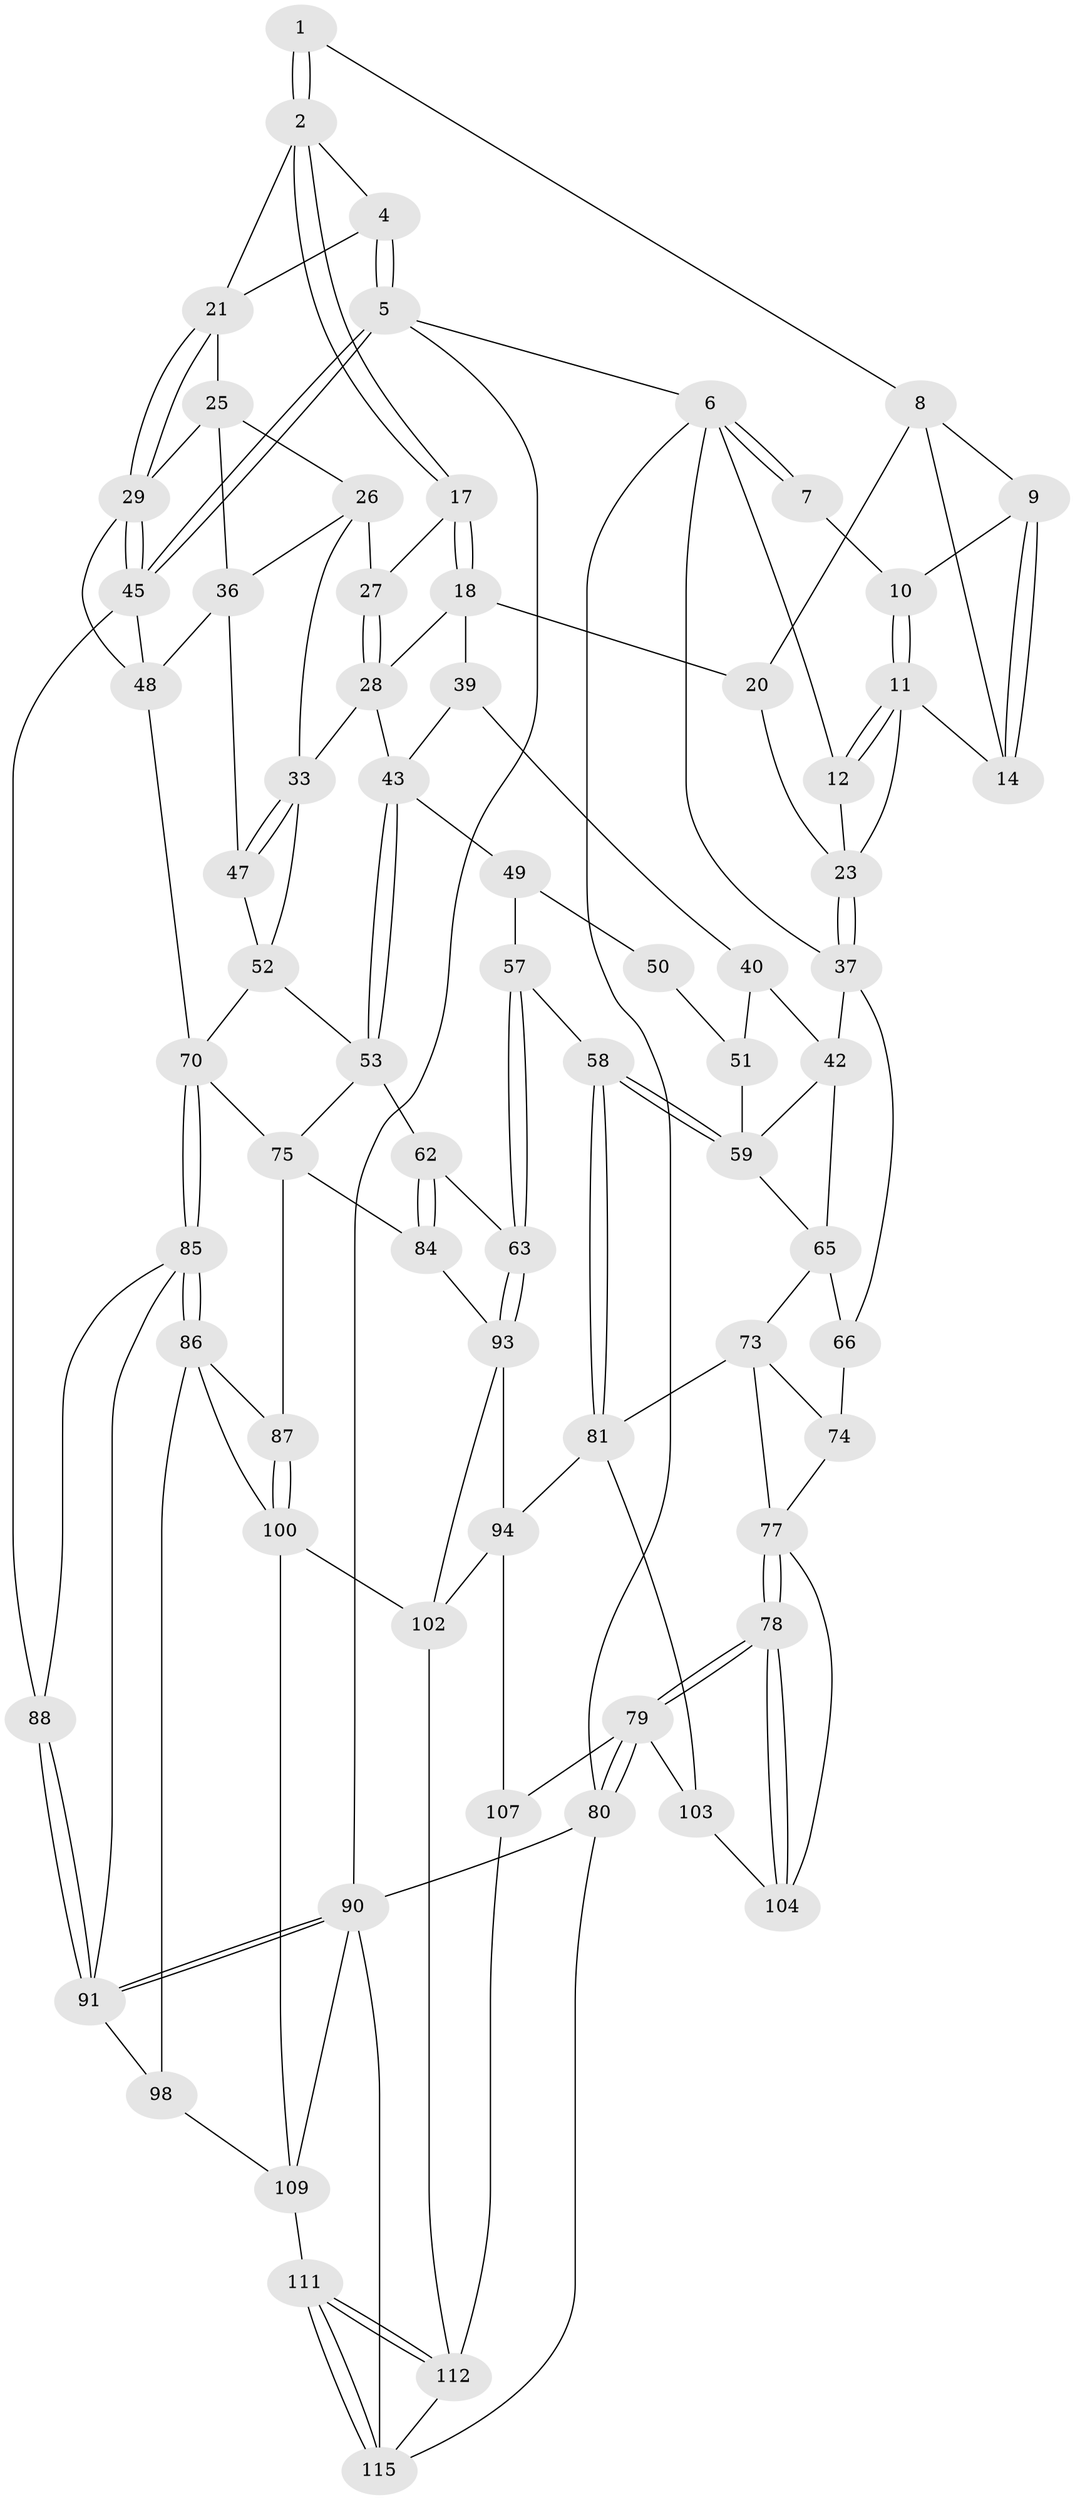// Generated by graph-tools (version 1.1) at 2025/52/02/27/25 19:52:41]
// undirected, 72 vertices, 159 edges
graph export_dot {
graph [start="1"]
  node [color=gray90,style=filled];
  1 [pos="+0.1789632074168843+0"];
  2 [pos="+0.4742124472303727+0",super="+3"];
  4 [pos="+0.9295438333322996+0"];
  5 [pos="+1+0"];
  6 [pos="+0+0",super="+13"];
  7 [pos="+0+0"];
  8 [pos="+0.1548327450983853+0",super="+16"];
  9 [pos="+0.04851342481925695+0.04007202520090748"];
  10 [pos="+0.04848090528770444+0.04007501207906929"];
  11 [pos="+0.009194730177424105+0.0827230827085013",super="+15"];
  12 [pos="+0+0.14843893402704242"];
  14 [pos="+0.1137832954100823+0.06566557703787487"];
  17 [pos="+0.47227642419834914+0"];
  18 [pos="+0.3958120556237081+0.11618689615536416",super="+19"];
  20 [pos="+0.2625191292900842+0.1663235480286493"];
  21 [pos="+0.9698133044930847+0.19685649089308702",super="+22"];
  23 [pos="+0.1661255065560043+0.19539152933855938",super="+24"];
  25 [pos="+0.760655130299974+0.14261816969732402",super="+31"];
  26 [pos="+0.7051487465354165+0.17608175583389737",super="+32"];
  27 [pos="+0.639362211917263+0.15268690197097537"];
  28 [pos="+0.4924186483684627+0.200869312884188",super="+35"];
  29 [pos="+1+0.24535469049775538",super="+30"];
  33 [pos="+0.6625981878072789+0.27296713376780113",super="+34"];
  36 [pos="+0.7673269064685708+0.29820797161900753",super="+46"];
  37 [pos="+0.09948226164335966+0.2788359583858862",super="+38"];
  39 [pos="+0.3229432331546196+0.23893002032039587"];
  40 [pos="+0.30685017236593054+0.29136850381807455",super="+41"];
  42 [pos="+0.10860640677518522+0.3005370392015881",super="+64"];
  43 [pos="+0.4749112486278484+0.3402187503405954",super="+44"];
  45 [pos="+1+0.2935547579061204",super="+68"];
  47 [pos="+0.7567142665971003+0.37705822266246664"];
  48 [pos="+0.8199661236767471+0.36681673912620777",super="+69"];
  49 [pos="+0.3964236546645222+0.364609916681865",super="+56"];
  50 [pos="+0.30971316378857244+0.33056226581966686"];
  51 [pos="+0.302353499258576+0.3163770767777928",super="+55"];
  52 [pos="+0.6069558135872903+0.3670601495885244",super="+54"];
  53 [pos="+0.5168669353336548+0.4138062100287265",super="+61"];
  57 [pos="+0.3541463048846991+0.5179861114115208"];
  58 [pos="+0.28902202912319425+0.5249427362589608"];
  59 [pos="+0.20262545049612402+0.45787080890860443",super="+60"];
  62 [pos="+0.4199085229722669+0.5216249847061778"];
  63 [pos="+0.37840742691274165+0.5277968963543735"];
  65 [pos="+0.043691335064762006+0.43321246415906134",super="+72"];
  66 [pos="+0.022578792625073223+0.4365673363487176",super="+67"];
  70 [pos="+0.8151329375777975+0.5653913910520687",super="+71"];
  73 [pos="+0.0732499533072779+0.5680794273091672",super="+82"];
  74 [pos="+0.035004509841142645+0.5626566620363884",super="+76"];
  75 [pos="+0.6071893340215452+0.5306603479506343",super="+83"];
  77 [pos="+0+0.6923709124455707",super="+92"];
  78 [pos="+0+1"];
  79 [pos="+0+1",super="+108"];
  80 [pos="+0+1"];
  81 [pos="+0.17954042632810382+0.6826861480619607",super="+95"];
  84 [pos="+0.5663661796757937+0.6901535123239134"];
  85 [pos="+0.8156164384925856+0.6003469076857938",super="+89"];
  86 [pos="+0.7386879876343658+0.6531224150358741",super="+99"];
  87 [pos="+0.7243713303057403+0.6582065247863917"];
  88 [pos="+1+0.6293458083239343"];
  90 [pos="+1+1",super="+114"];
  91 [pos="+1+1",super="+97"];
  93 [pos="+0.38729100161846364+0.6817462949560231",super="+96"];
  94 [pos="+0.33115462179467486+0.7412802124388047",super="+106"];
  98 [pos="+0.8758758858558163+0.872203374259282"];
  100 [pos="+0.7061720783265139+0.8208950221951303",super="+101"];
  102 [pos="+0.5347938574196345+0.7977138279754383",super="+105"];
  103 [pos="+0.1594431787217101+0.7419871913018052"];
  104 [pos="+0.11711145830404442+0.7458066751104737"];
  107 [pos="+0.30217325656068567+0.9407687784406129"];
  109 [pos="+0.7675361330096431+0.9362463833951425",super="+110"];
  111 [pos="+0.5817765793856217+1"];
  112 [pos="+0.5141159634811803+0.9116172080726882",super="+113"];
  115 [pos="+0.6002067832064969+1",super="+116"];
  1 -- 2;
  1 -- 2;
  1 -- 8;
  2 -- 17;
  2 -- 17;
  2 -- 4;
  2 -- 21;
  4 -- 5;
  4 -- 5;
  4 -- 21;
  5 -- 6;
  5 -- 45;
  5 -- 45;
  5 -- 90;
  6 -- 7;
  6 -- 7;
  6 -- 80;
  6 -- 12;
  6 -- 37;
  7 -- 10;
  8 -- 9;
  8 -- 20;
  8 -- 14;
  9 -- 10;
  9 -- 14;
  9 -- 14;
  10 -- 11;
  10 -- 11;
  11 -- 12;
  11 -- 12;
  11 -- 14;
  11 -- 23;
  12 -- 23;
  17 -- 18;
  17 -- 18;
  17 -- 27;
  18 -- 28;
  18 -- 20;
  18 -- 39;
  20 -- 23;
  21 -- 29;
  21 -- 29;
  21 -- 25;
  23 -- 37;
  23 -- 37;
  25 -- 26;
  25 -- 36;
  25 -- 29;
  26 -- 27;
  26 -- 33;
  26 -- 36;
  27 -- 28;
  27 -- 28;
  28 -- 43;
  28 -- 33;
  29 -- 45;
  29 -- 45;
  29 -- 48;
  33 -- 47;
  33 -- 47;
  33 -- 52;
  36 -- 48;
  36 -- 47;
  37 -- 42;
  37 -- 66;
  39 -- 40;
  39 -- 43;
  40 -- 51 [weight=2];
  40 -- 42;
  42 -- 65;
  42 -- 59;
  43 -- 53;
  43 -- 53;
  43 -- 49;
  45 -- 88;
  45 -- 48;
  47 -- 52;
  48 -- 70;
  49 -- 50 [weight=2];
  49 -- 57;
  50 -- 51;
  51 -- 59;
  52 -- 53;
  52 -- 70;
  53 -- 75;
  53 -- 62;
  57 -- 58;
  57 -- 63;
  57 -- 63;
  58 -- 59;
  58 -- 59;
  58 -- 81;
  58 -- 81;
  59 -- 65;
  62 -- 63;
  62 -- 84;
  62 -- 84;
  63 -- 93;
  63 -- 93;
  65 -- 66;
  65 -- 73;
  66 -- 74 [weight=2];
  70 -- 85;
  70 -- 85;
  70 -- 75;
  73 -- 74;
  73 -- 81;
  73 -- 77;
  74 -- 77;
  75 -- 84;
  75 -- 87;
  77 -- 78;
  77 -- 78;
  77 -- 104;
  78 -- 79;
  78 -- 79;
  78 -- 104;
  78 -- 104;
  79 -- 80;
  79 -- 80;
  79 -- 107;
  79 -- 103;
  80 -- 90;
  80 -- 115;
  81 -- 94;
  81 -- 103;
  84 -- 93;
  85 -- 86;
  85 -- 86;
  85 -- 88;
  85 -- 91;
  86 -- 87;
  86 -- 98;
  86 -- 100;
  87 -- 100;
  87 -- 100;
  88 -- 91;
  88 -- 91;
  90 -- 91;
  90 -- 91;
  90 -- 115;
  90 -- 109;
  91 -- 98;
  93 -- 94;
  93 -- 102;
  94 -- 107;
  94 -- 102;
  98 -- 109;
  100 -- 109;
  100 -- 102;
  102 -- 112;
  103 -- 104;
  107 -- 112;
  109 -- 111;
  111 -- 112;
  111 -- 112;
  111 -- 115;
  111 -- 115;
  112 -- 115;
}
